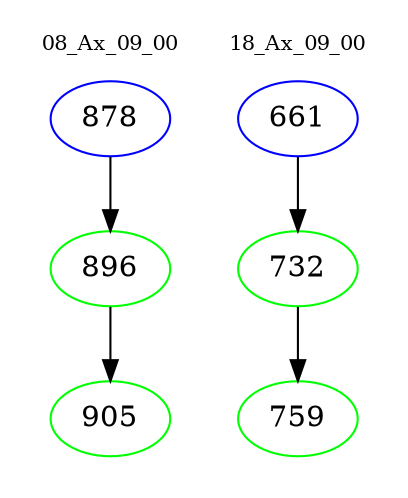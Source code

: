 digraph{
subgraph cluster_0 {
color = white
label = "08_Ax_09_00";
fontsize=10;
T0_878 [label="878", color="blue"]
T0_878 -> T0_896 [color="black"]
T0_896 [label="896", color="green"]
T0_896 -> T0_905 [color="black"]
T0_905 [label="905", color="green"]
}
subgraph cluster_1 {
color = white
label = "18_Ax_09_00";
fontsize=10;
T1_661 [label="661", color="blue"]
T1_661 -> T1_732 [color="black"]
T1_732 [label="732", color="green"]
T1_732 -> T1_759 [color="black"]
T1_759 [label="759", color="green"]
}
}
